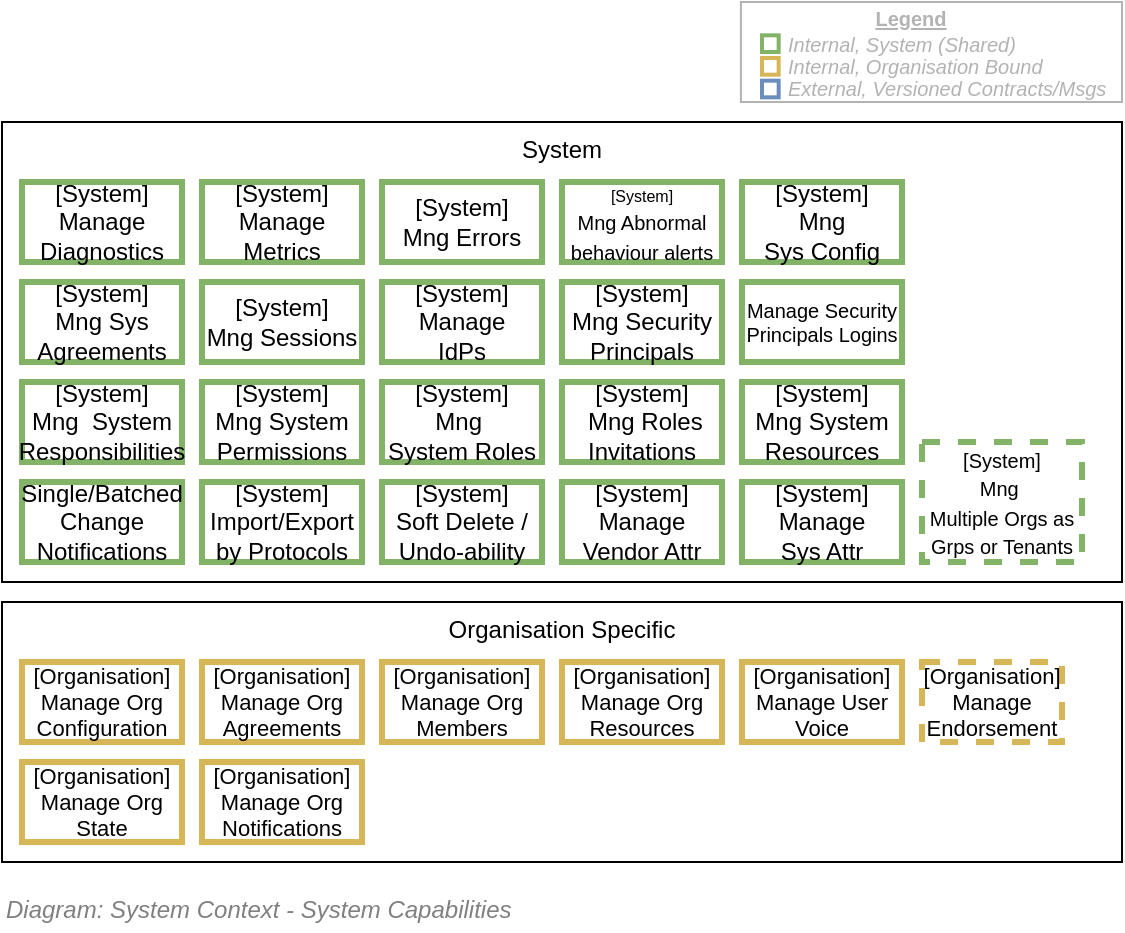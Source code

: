 <mxfile compressed="false" version="17.5.0" type="google">
  <diagram id="6OsbMEqHtL48bUzOgsbm" name="System Context/System Capabilities">
    <mxGraphModel grid="1" page="1" gridSize="10" guides="1" tooltips="1" connect="1" arrows="1" fold="1" pageScale="1" pageWidth="827" pageHeight="1169" math="0" shadow="0">
      <root>
        <mxCell id="LGpIO7TeEz5t6HyfAR9R-0" />
        <mxCell id="LGpIO7TeEz5t6HyfAR9R-1" value="Diagram" style="" parent="LGpIO7TeEz5t6HyfAR9R-0" />
        <mxCell id="oW4yHmcStx7hxY-S6is2-12" value="System" style="rounded=0;whiteSpace=wrap;html=1;strokeWidth=1;fillColor=none;fontSize=12;align=center;horizontal=1;verticalAlign=top;arcSize=12;container=1;absoluteArcSize=1;recursiveResize=0;collapsible=0;" vertex="1" parent="LGpIO7TeEz5t6HyfAR9R-1">
          <mxGeometry x="120" y="240" width="560" height="230" as="geometry" />
        </mxCell>
        <mxCell id="oW4yHmcStx7hxY-S6is2-0" value="[System]&lt;br&gt;Mng Security Principals" style="rounded=0;whiteSpace=wrap;html=1;strokeColor=#82b366;strokeWidth=3;fillColor=none;fontSize=12;align=center;fontFamily=Helvetica;verticalAlign=middle;" vertex="1" parent="oW4yHmcStx7hxY-S6is2-12">
          <mxGeometry x="280" y="80" width="80" height="40" as="geometry" />
        </mxCell>
        <mxCell id="oW4yHmcStx7hxY-S6is2-1" value="[System]&lt;br&gt;Mng Sessions" style="rounded=0;whiteSpace=wrap;html=1;strokeColor=#82b366;strokeWidth=3;fillColor=none;fontSize=12;align=center;fontFamily=Helvetica;verticalAlign=middle;" vertex="1" parent="oW4yHmcStx7hxY-S6is2-12">
          <mxGeometry x="100" y="80" width="80" height="40" as="geometry" />
        </mxCell>
        <mxCell id="oW4yHmcStx7hxY-S6is2-2" value="[System]&lt;br&gt;Manage Diagnostics" style="rounded=0;whiteSpace=wrap;html=1;strokeColor=#82b366;strokeWidth=3;fillColor=none;fontSize=12;align=center;fontFamily=Helvetica;verticalAlign=middle;" vertex="1" parent="oW4yHmcStx7hxY-S6is2-12">
          <mxGeometry x="10" y="30" width="80" height="40" as="geometry" />
        </mxCell>
        <mxCell id="oW4yHmcStx7hxY-S6is2-7" value="[System]&lt;br&gt;Mng&amp;nbsp;&lt;br style=&quot;font-size: 12px&quot;&gt;System Roles" style="rounded=0;whiteSpace=wrap;html=1;strokeColor=#82b366;strokeWidth=3;fillColor=none;fontSize=12;align=center;fontFamily=Helvetica;verticalAlign=middle;" vertex="1" parent="oW4yHmcStx7hxY-S6is2-12">
          <mxGeometry x="190" y="130" width="80" height="40" as="geometry" />
        </mxCell>
        <mxCell id="oW4yHmcStx7hxY-S6is2-8" value="[System]&lt;br&gt;Mng System Permissions" style="rounded=0;whiteSpace=wrap;html=1;strokeColor=#82b366;strokeWidth=3;fillColor=none;fontSize=12;align=center;fontFamily=Helvetica;verticalAlign=middle;" vertex="1" parent="oW4yHmcStx7hxY-S6is2-12">
          <mxGeometry x="100" y="130" width="80" height="40" as="geometry" />
        </mxCell>
        <mxCell id="oW4yHmcStx7hxY-S6is2-9" value="[System]&lt;br&gt;Mng&amp;nbsp; System Responsibilities" style="rounded=0;whiteSpace=wrap;html=1;strokeColor=#82b366;strokeWidth=3;fillColor=none;fontSize=12;align=center;fontFamily=Helvetica;verticalAlign=middle;" vertex="1" parent="oW4yHmcStx7hxY-S6is2-12">
          <mxGeometry x="10" y="130" width="80" height="40" as="geometry" />
        </mxCell>
        <mxCell id="oW4yHmcStx7hxY-S6is2-11" value="[System]&lt;br&gt;Manage &lt;br style=&quot;font-size: 12px&quot;&gt;IdPs" style="rounded=0;whiteSpace=wrap;html=1;strokeColor=#82b366;strokeWidth=3;fillColor=none;fontSize=12;align=center;fontFamily=Helvetica;verticalAlign=middle;" vertex="1" parent="oW4yHmcStx7hxY-S6is2-12">
          <mxGeometry x="190" y="80" width="80" height="40" as="geometry" />
        </mxCell>
        <mxCell id="oW4yHmcStx7hxY-S6is2-3" value="[System]&lt;br&gt;Manage Metrics" style="rounded=0;whiteSpace=wrap;html=1;strokeColor=#82b366;strokeWidth=3;fillColor=none;fontSize=12;align=center;fontFamily=Helvetica;verticalAlign=middle;" vertex="1" parent="oW4yHmcStx7hxY-S6is2-12">
          <mxGeometry x="100" y="30" width="80" height="40" as="geometry" />
        </mxCell>
        <mxCell id="oW4yHmcStx7hxY-S6is2-13" value="[System]&lt;br&gt;Mng Errors" style="rounded=0;whiteSpace=wrap;html=1;strokeColor=#82b366;strokeWidth=3;fillColor=none;fontSize=12;align=center;fontFamily=Helvetica;verticalAlign=middle;" vertex="1" parent="oW4yHmcStx7hxY-S6is2-12">
          <mxGeometry x="190" y="30" width="80" height="40" as="geometry" />
        </mxCell>
        <mxCell id="oW4yHmcStx7hxY-S6is2-14" value="&lt;font&gt;&lt;span style=&quot;font-size: 8px&quot;&gt;[System]&lt;/span&gt;&lt;br&gt;&lt;font style=&quot;font-size: 10px&quot;&gt;Mng Abnormal behaviour alerts&lt;/font&gt;&lt;/font&gt;" style="rounded=0;whiteSpace=wrap;html=1;strokeColor=#82b366;strokeWidth=3;fillColor=none;fontSize=12;align=center;fontFamily=Helvetica;verticalAlign=middle;" vertex="1" parent="oW4yHmcStx7hxY-S6is2-12">
          <mxGeometry x="280" y="30" width="80" height="40" as="geometry" />
        </mxCell>
        <mxCell id="oW4yHmcStx7hxY-S6is2-37" value="[System]&lt;br&gt;&amp;nbsp;Mng Roles Invitations" style="rounded=0;whiteSpace=wrap;html=1;strokeColor=#82b366;strokeWidth=3;fillColor=none;fontSize=12;align=center;fontFamily=Helvetica;verticalAlign=middle;" vertex="1" parent="oW4yHmcStx7hxY-S6is2-12">
          <mxGeometry x="280" y="130" width="80" height="40" as="geometry" />
        </mxCell>
        <mxCell id="oW4yHmcStx7hxY-S6is2-39" value="[System]&lt;br&gt;Mng&lt;br style=&quot;font-size: 12px&quot;&gt;Sys Config" style="rounded=0;whiteSpace=wrap;html=1;strokeColor=#82b366;strokeWidth=3;fillColor=none;fontSize=12;align=center;fontFamily=Helvetica;verticalAlign=middle;" vertex="1" parent="oW4yHmcStx7hxY-S6is2-12">
          <mxGeometry x="370" y="30" width="80" height="40" as="geometry" />
        </mxCell>
        <mxCell id="0qsVAJtt2wm0OEjJjdPk-46" value="[System]&lt;br&gt;Mng System Resources" style="rounded=0;whiteSpace=wrap;html=1;strokeColor=#82b366;strokeWidth=3;fillColor=none;fontSize=12;align=center;fontFamily=Helvetica;verticalAlign=middle;" vertex="1" parent="oW4yHmcStx7hxY-S6is2-12">
          <mxGeometry x="370" y="130" width="80" height="40" as="geometry" />
        </mxCell>
        <mxCell id="oW4yHmcStx7hxY-S6is2-38" value="[System]&lt;br&gt;Manage &lt;br style=&quot;font-size: 12px&quot;&gt;Sys Attr" style="rounded=0;whiteSpace=wrap;html=1;strokeColor=#82b366;strokeWidth=3;fillColor=none;fontSize=12;align=center;fontFamily=Helvetica;verticalAlign=middle;" vertex="1" parent="oW4yHmcStx7hxY-S6is2-12">
          <mxGeometry x="370" y="180" width="80" height="40" as="geometry" />
        </mxCell>
        <mxCell id="wIuZ6qHC7R0OFa_o1qmm-12" value="Manage Security Principals Logins" style="rounded=0;whiteSpace=wrap;html=1;strokeColor=#82b366;strokeWidth=3;fillColor=none;fontSize=10;align=center;fontFamily=Helvetica;verticalAlign=middle;" vertex="1" parent="oW4yHmcStx7hxY-S6is2-12">
          <mxGeometry x="370" y="80" width="80" height="40" as="geometry" />
        </mxCell>
        <mxCell id="mJGn4hfSvrqB8PbibyXr-11" value="Single/Batched&lt;br style=&quot;font-size: 12px;&quot;&gt;Change Notifications" style="rounded=0;whiteSpace=wrap;html=1;strokeColor=#82b366;strokeWidth=3;fillColor=none;fontSize=12;align=center;fontFamily=Helvetica;verticalAlign=middle;" vertex="1" parent="oW4yHmcStx7hxY-S6is2-12">
          <mxGeometry x="10" y="180" width="80" height="40" as="geometry" />
        </mxCell>
        <mxCell id="0qsVAJtt2wm0OEjJjdPk-45" value="[System]&lt;br style=&quot;font-size: 12px&quot;&gt;Import/Export by Protocols" style="rounded=0;whiteSpace=wrap;html=1;strokeColor=#82b366;strokeWidth=3;fillColor=none;fontSize=12;align=center;fontFamily=Helvetica;verticalAlign=middle;" vertex="1" parent="oW4yHmcStx7hxY-S6is2-12">
          <mxGeometry x="100" y="180" width="80" height="40" as="geometry" />
        </mxCell>
        <mxCell id="SDkyTRhEg9taQrLoA9RR-4" value="[System]&lt;br style=&quot;font-size: 12px&quot;&gt;Soft Delete / Undo-ability" style="rounded=0;whiteSpace=wrap;html=1;strokeColor=#82b366;strokeWidth=3;fillColor=none;fontSize=12;align=center;fontFamily=Helvetica;verticalAlign=middle;" vertex="1" parent="oW4yHmcStx7hxY-S6is2-12">
          <mxGeometry x="190" y="180" width="80" height="40" as="geometry" />
        </mxCell>
        <mxCell id="oW4yHmcStx7hxY-S6is2-18" value="&lt;font style=&quot;font-size: 10px&quot;&gt;[System]&lt;br&gt;Mng&amp;nbsp;&lt;br&gt;Multiple Orgs as Grps or Tenants&lt;/font&gt;" style="rounded=0;whiteSpace=wrap;html=1;strokeColor=#82b366;strokeWidth=3;fillColor=none;fontSize=12;align=center;fontFamily=Helvetica;verticalAlign=middle;dashed=1;" vertex="1" parent="oW4yHmcStx7hxY-S6is2-12">
          <mxGeometry x="460" y="160" width="80" height="60" as="geometry" />
        </mxCell>
        <mxCell id="XAKEY0ZF3n7usPrvmtKe-0" value="[System]&lt;br&gt;Mng Sys Agreements" style="rounded=0;whiteSpace=wrap;html=1;strokeColor=#82b366;strokeWidth=3;fillColor=none;fontSize=12;align=center;fontFamily=Helvetica;verticalAlign=middle;" vertex="1" parent="oW4yHmcStx7hxY-S6is2-12">
          <mxGeometry x="10" y="80" width="80" height="40" as="geometry" />
        </mxCell>
        <mxCell id="XAKEY0ZF3n7usPrvmtKe-2" value="[System]&lt;br&gt;Manage&lt;br style=&quot;font-size: 12px&quot;&gt;Vendor Attr" style="rounded=0;whiteSpace=wrap;html=1;strokeColor=#82b366;strokeWidth=3;fillColor=none;fontSize=12;align=center;fontFamily=Helvetica;verticalAlign=middle;" vertex="1" parent="oW4yHmcStx7hxY-S6is2-12">
          <mxGeometry x="280" y="180" width="80" height="40" as="geometry" />
        </mxCell>
        <mxCell id="uHeoPV0yTDgPADq8kLjA-8" value="Organisation Specific" style="rounded=0;whiteSpace=wrap;html=1;strokeColor=#000000;strokeWidth=1;fillColor=none;fontSize=12;fontColor=#000000;align=center;fontFamily=Helvetica;recursiveResize=0;container=1;collapsible=0;absoluteArcSize=1;arcSize=12;verticalAlign=top;" vertex="1" parent="LGpIO7TeEz5t6HyfAR9R-1">
          <mxGeometry x="120" y="480" width="560" height="130" as="geometry" />
        </mxCell>
        <mxCell id="uHeoPV0yTDgPADq8kLjA-4" value="&lt;font style=&quot;font-size: 11px;&quot;&gt;[Organisation]&lt;br style=&quot;font-size: 11px;&quot;&gt;Manage Org&lt;br style=&quot;font-size: 11px;&quot;&gt;Configuration&lt;/font&gt;" style="rounded=0;whiteSpace=wrap;html=1;strokeColor=#d6b656;strokeWidth=3;fillColor=none;fontSize=11;align=center;fontFamily=Helvetica;verticalAlign=middle;" vertex="1" parent="uHeoPV0yTDgPADq8kLjA-8">
          <mxGeometry x="10" y="30" width="80" height="40" as="geometry" />
        </mxCell>
        <mxCell id="XAKEY0ZF3n7usPrvmtKe-1" value="&lt;font style=&quot;font-size: 11px;&quot;&gt;[Organisation]&lt;br style=&quot;font-size: 11px;&quot;&gt;Manage Org&lt;br style=&quot;font-size: 11px;&quot;&gt;Agreements&lt;/font&gt;" style="rounded=0;whiteSpace=wrap;html=1;strokeColor=#d6b656;strokeWidth=3;fillColor=none;fontSize=11;align=center;fontFamily=Helvetica;verticalAlign=middle;" vertex="1" parent="uHeoPV0yTDgPADq8kLjA-8">
          <mxGeometry x="100" y="30" width="80" height="40" as="geometry" />
        </mxCell>
        <mxCell id="uHeoPV0yTDgPADq8kLjA-2" value="&lt;font style=&quot;font-size: 11px;&quot;&gt;[Organisation]&lt;br style=&quot;font-size: 11px;&quot;&gt;Manage Org Members&lt;/font&gt;" style="rounded=0;whiteSpace=wrap;html=1;strokeColor=#d6b656;strokeWidth=3;fillColor=none;fontSize=11;align=center;fontFamily=Helvetica;verticalAlign=middle;" vertex="1" parent="uHeoPV0yTDgPADq8kLjA-8">
          <mxGeometry x="190" y="30" width="80" height="40" as="geometry" />
        </mxCell>
        <mxCell id="uHeoPV0yTDgPADq8kLjA-0" value="&lt;font style=&quot;font-size: 11px;&quot;&gt;[Organisation]&lt;br style=&quot;font-size: 11px;&quot;&gt;Manage Org Resources&lt;/font&gt;" style="rounded=0;whiteSpace=wrap;html=1;strokeColor=#d6b656;strokeWidth=3;fillColor=none;fontSize=11;align=center;fontFamily=Helvetica;verticalAlign=middle;" vertex="1" parent="uHeoPV0yTDgPADq8kLjA-8">
          <mxGeometry x="280" y="30" width="80" height="40" as="geometry" />
        </mxCell>
        <mxCell id="uHeoPV0yTDgPADq8kLjA-1" value="&lt;font style=&quot;font-size: 11px;&quot;&gt;[Organisation]&lt;br style=&quot;font-size: 11px;&quot;&gt;Manage User Voice&lt;/font&gt;" style="rounded=0;whiteSpace=wrap;html=1;strokeColor=#d6b656;strokeWidth=3;fillColor=none;fontSize=11;align=center;fontFamily=Helvetica;verticalAlign=middle;" vertex="1" parent="uHeoPV0yTDgPADq8kLjA-8">
          <mxGeometry x="370" y="30" width="80" height="40" as="geometry" />
        </mxCell>
        <mxCell id="uHeoPV0yTDgPADq8kLjA-3" value="&lt;span style=&quot;font-size: 11px;&quot;&gt;[Organisation]&lt;/span&gt;&lt;br style=&quot;font-size: 11px;&quot;&gt;Manage &lt;br style=&quot;font-size: 11px;&quot;&gt;Endorsement" style="rounded=0;whiteSpace=wrap;html=1;strokeColor=#d6b656;strokeWidth=3;fillColor=none;fontSize=11;align=center;fontFamily=Helvetica;verticalAlign=middle;dashed=1;" vertex="1" parent="uHeoPV0yTDgPADq8kLjA-8">
          <mxGeometry x="460" y="30" width="70" height="40" as="geometry" />
        </mxCell>
        <mxCell id="uHeoPV0yTDgPADq8kLjA-6" value="&lt;font style=&quot;font-size: 11px;&quot;&gt;[Organisation]&lt;br style=&quot;font-size: 11px;&quot;&gt;Manage Org&lt;br style=&quot;font-size: 11px;&quot;&gt;State&lt;/font&gt;" style="rounded=0;whiteSpace=wrap;html=1;strokeColor=#d6b656;strokeWidth=3;fillColor=none;fontSize=11;align=center;fontFamily=Helvetica;verticalAlign=middle;" vertex="1" parent="uHeoPV0yTDgPADq8kLjA-8">
          <mxGeometry x="10" y="80" width="80" height="40" as="geometry" />
        </mxCell>
        <mxCell id="YTUXQs7r2jLKt2W23SZs-1" value="&lt;font style=&quot;font-size: 11px;&quot;&gt;[Organisation]&lt;br style=&quot;font-size: 11px;&quot;&gt;Manage Org&lt;br style=&quot;font-size: 11px;&quot;&gt;Notifications&lt;/font&gt;" style="rounded=0;whiteSpace=wrap;html=1;strokeColor=#d6b656;strokeWidth=3;fillColor=none;fontSize=11;align=center;fontFamily=Helvetica;verticalAlign=middle;" vertex="1" parent="uHeoPV0yTDgPADq8kLjA-8">
          <mxGeometry x="100" y="80" width="80" height="40" as="geometry" />
        </mxCell>
        <mxCell id="4yV4Z-5SiW0pBDj7O7xM-0" value="Context/Legend" parent="LGpIO7TeEz5t6HyfAR9R-0" />
        <mxCell id="SLfenpavnbFYOD3M33au-0" value="" style="rounded=0;whiteSpace=wrap;html=1;fontSize=10;align=left;container=1;collapsible=0;fontColor=#B3B3B3;strokeColor=#B3B3B3;" vertex="1" parent="4yV4Z-5SiW0pBDj7O7xM-0">
          <mxGeometry x="489.44" y="180" width="190.56" height="50" as="geometry" />
        </mxCell>
        <mxCell id="SLfenpavnbFYOD3M33au-1" value="" style="whiteSpace=wrap;html=1;aspect=fixed;fillColor=none;strokeColor=#82b366;fontSize=10;align=left;fontStyle=2;strokeWidth=2;" vertex="1" parent="SLfenpavnbFYOD3M33au-0">
          <mxGeometry x="10.556" y="16.667" width="8.333" height="8.333" as="geometry" />
        </mxCell>
        <mxCell id="SLfenpavnbFYOD3M33au-2" value="" style="whiteSpace=wrap;html=1;aspect=fixed;fillColor=none;strokeColor=#d6b656;fontSize=10;align=left;fontStyle=2;strokeWidth=2;" vertex="1" parent="SLfenpavnbFYOD3M33au-0">
          <mxGeometry x="10.556" y="28" width="8.333" height="8.333" as="geometry" />
        </mxCell>
        <mxCell id="SLfenpavnbFYOD3M33au-3" value="" style="whiteSpace=wrap;html=1;aspect=fixed;fillColor=none;strokeColor=#6c8ebf;fontSize=10;align=left;fontStyle=2;strokeWidth=2;" vertex="1" parent="SLfenpavnbFYOD3M33au-0">
          <mxGeometry x="10.556" y="39.333" width="8.333" height="8.333" as="geometry" />
        </mxCell>
        <mxCell id="SLfenpavnbFYOD3M33au-4" value="Internal, System (Shared)&amp;nbsp;" style="text;html=1;strokeColor=none;fillColor=none;align=left;verticalAlign=middle;whiteSpace=wrap;rounded=0;fontSize=10;fontStyle=2;fontColor=#B3B3B3;" vertex="1" parent="SLfenpavnbFYOD3M33au-0">
          <mxGeometry x="21.116" y="16.667" width="169.444" height="8.333" as="geometry" />
        </mxCell>
        <mxCell id="SLfenpavnbFYOD3M33au-5" value="Internal, Organisation Bound&amp;nbsp;" style="text;html=1;strokeColor=none;fillColor=none;align=left;verticalAlign=middle;whiteSpace=wrap;rounded=0;fontSize=10;fontStyle=2;fontColor=#B3B3B3;" vertex="1" parent="SLfenpavnbFYOD3M33au-0">
          <mxGeometry x="21.116" y="28" width="169.444" height="8.333" as="geometry" />
        </mxCell>
        <mxCell id="SLfenpavnbFYOD3M33au-6" value="External, Versioned Contracts/Msgs" style="text;html=1;strokeColor=none;fillColor=none;align=left;verticalAlign=middle;whiteSpace=wrap;rounded=0;fontSize=10;fontStyle=2;fontColor=#B3B3B3;" vertex="1" parent="SLfenpavnbFYOD3M33au-0">
          <mxGeometry x="21.116" y="39.333" width="169.444" height="8.333" as="geometry" />
        </mxCell>
        <mxCell id="SLfenpavnbFYOD3M33au-7" value="Legend" style="text;html=1;strokeColor=none;fillColor=none;align=center;verticalAlign=middle;whiteSpace=wrap;rounded=0;fontSize=10;fontStyle=5;fontColor=#B3B3B3;" vertex="1" parent="SLfenpavnbFYOD3M33au-0">
          <mxGeometry x="21.112" width="126.67" height="16.667" as="geometry" />
        </mxCell>
        <mxCell id="XDfdUk-GLukKhuvUulYF-1" value="Title/Diagram" parent="LGpIO7TeEz5t6HyfAR9R-0" />
        <mxCell id="XDfdUk-GLukKhuvUulYF-2" value="&lt;font style=&quot;font-size: 12px&quot;&gt;&lt;span style=&quot;font-size: 12px&quot;&gt;Diagram: &lt;/span&gt;System Context - System Capabilities&lt;/font&gt;" style="text;strokeColor=none;fillColor=none;html=1;fontSize=24;fontStyle=2;verticalAlign=middle;align=left;shadow=0;glass=0;comic=0;opacity=30;fontColor=#808080;" vertex="1" parent="XDfdUk-GLukKhuvUulYF-1">
          <mxGeometry x="120" y="620" width="520" height="20" as="geometry" />
        </mxCell>
      </root>
    </mxGraphModel>
  </diagram>
</mxfile>
